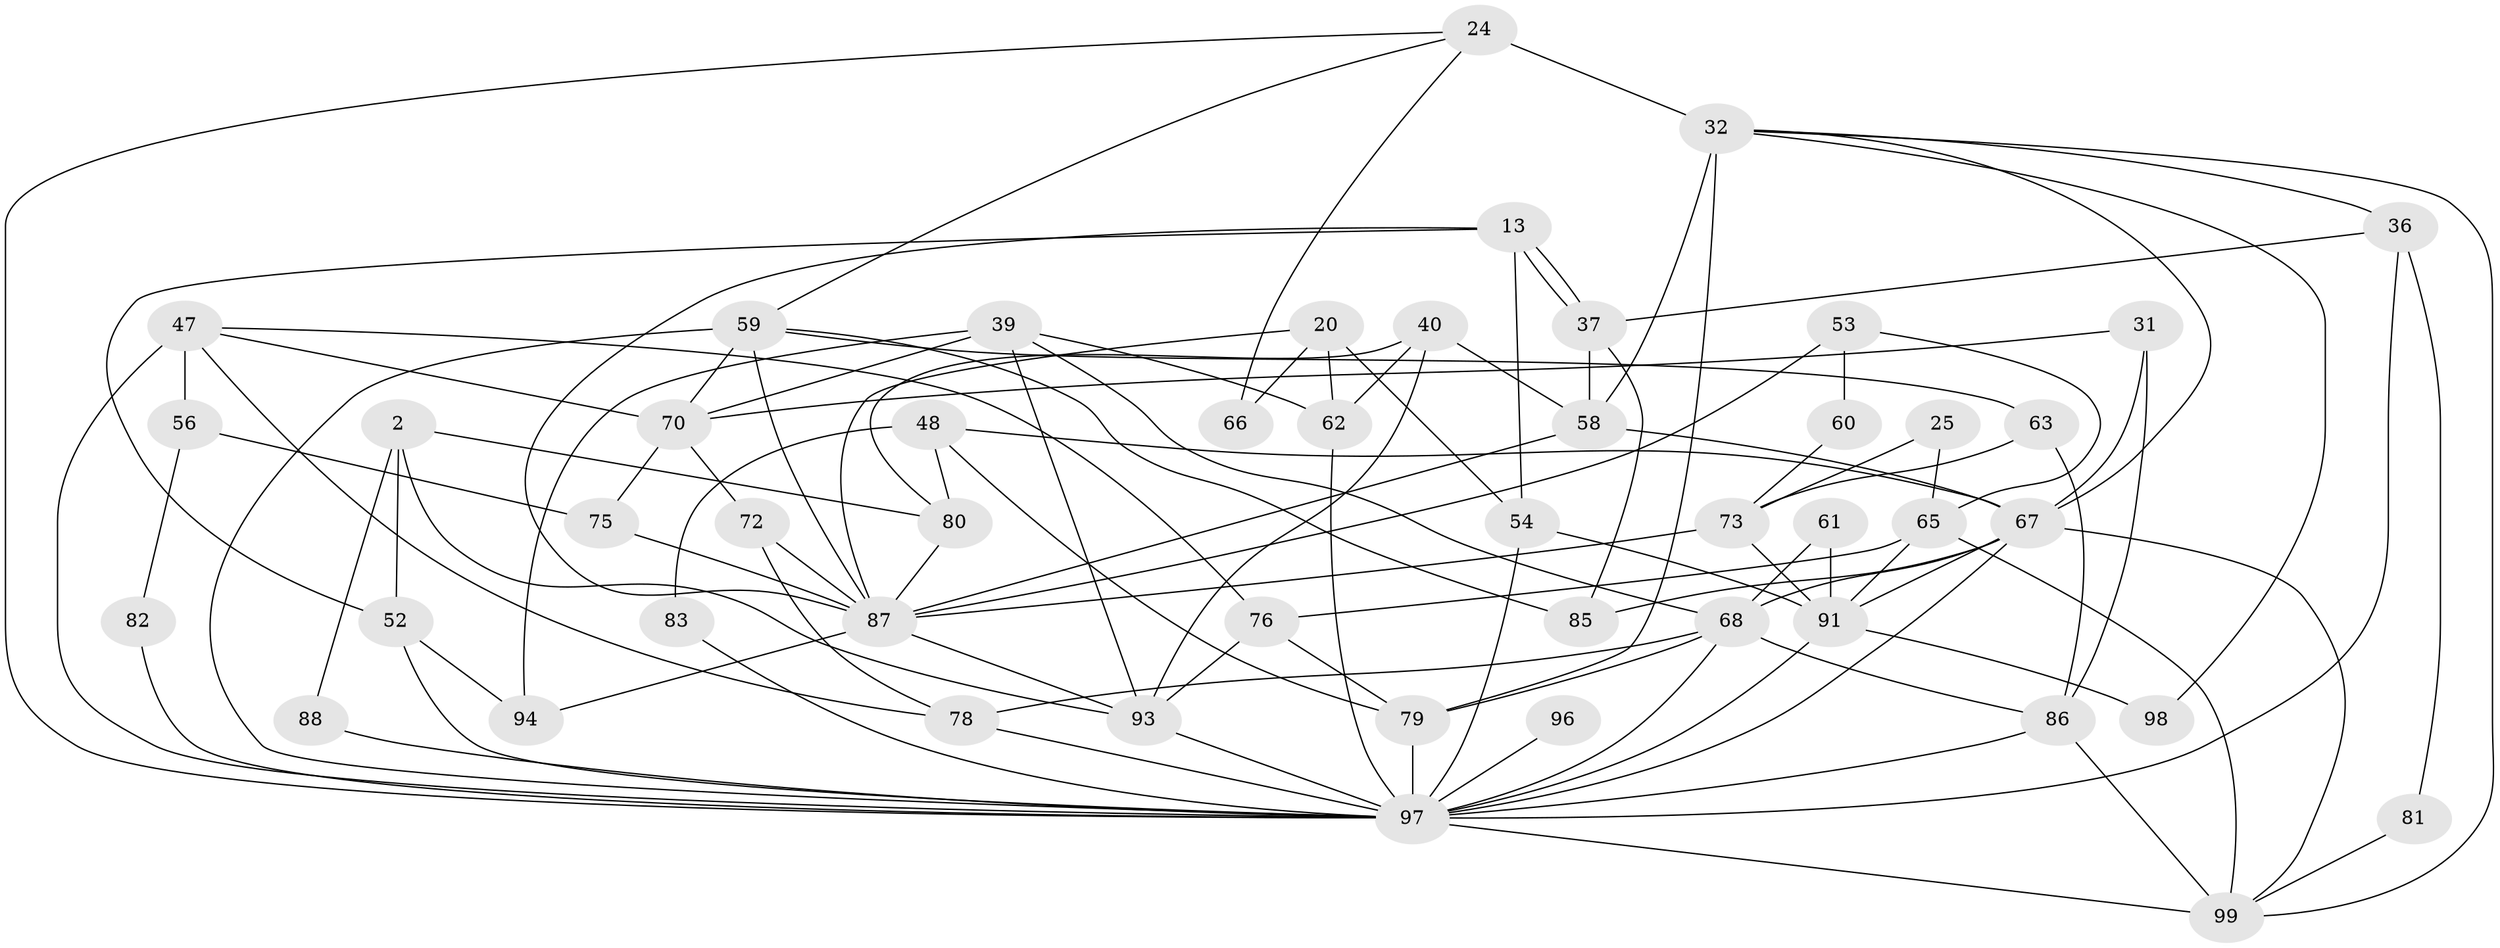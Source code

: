 // original degree distribution, {2: 0.1919191919191919, 4: 0.20202020202020202, 6: 0.09090909090909091, 7: 0.06060606060606061, 5: 0.13131313131313133, 9: 0.010101010101010102, 3: 0.2828282828282828, 8: 0.030303030303030304}
// Generated by graph-tools (version 1.1) at 2025/49/03/09/25 04:49:45]
// undirected, 49 vertices, 110 edges
graph export_dot {
graph [start="1"]
  node [color=gray90,style=filled];
  2;
  13;
  20;
  24 [super="+10"];
  25;
  31;
  32 [super="+30"];
  36;
  37;
  39;
  40;
  47 [super="+11"];
  48;
  52;
  53;
  54 [super="+17"];
  56;
  58 [super="+42"];
  59 [super="+15"];
  60;
  61;
  62;
  63 [super="+28"];
  65;
  66;
  67 [super="+14+55"];
  68 [super="+29+57"];
  70 [super="+33+46"];
  72;
  73;
  75;
  76;
  78 [super="+5+18"];
  79 [super="+74+77"];
  80 [super="+50"];
  81;
  82;
  83;
  85;
  86 [super="+27"];
  87 [super="+41+49+64"];
  88;
  91 [super="+3+7+71+69"];
  93;
  94 [super="+23"];
  96;
  97 [super="+45+92+95"];
  98;
  99 [super="+89"];
  2 -- 52;
  2 -- 93;
  2 -- 88;
  2 -- 80;
  13 -- 37;
  13 -- 37;
  13 -- 52;
  13 -- 54;
  13 -- 87;
  20 -- 62;
  20 -- 66;
  20 -- 54;
  20 -- 87;
  24 -- 59;
  24 -- 32 [weight=3];
  24 -- 66;
  24 -- 97;
  25 -- 65;
  25 -- 73;
  31 -- 86;
  31 -- 70;
  31 -- 67;
  32 -- 58;
  32 -- 67 [weight=2];
  32 -- 98;
  32 -- 99;
  32 -- 36;
  32 -- 79 [weight=2];
  36 -- 37;
  36 -- 81;
  36 -- 97;
  37 -- 85;
  37 -- 58;
  39 -- 93;
  39 -- 62;
  39 -- 94;
  39 -- 70 [weight=2];
  39 -- 68 [weight=2];
  40 -- 93;
  40 -- 62;
  40 -- 80;
  40 -- 58;
  47 -- 70 [weight=2];
  47 -- 56;
  47 -- 76;
  47 -- 78;
  47 -- 97 [weight=5];
  48 -- 80 [weight=2];
  48 -- 79;
  48 -- 67 [weight=2];
  48 -- 83;
  52 -- 94;
  52 -- 97;
  53 -- 65;
  53 -- 60;
  53 -- 87;
  54 -- 97 [weight=2];
  54 -- 91 [weight=2];
  56 -- 75;
  56 -- 82;
  58 -- 87 [weight=2];
  58 -- 67;
  59 -- 85;
  59 -- 87 [weight=4];
  59 -- 97 [weight=4];
  59 -- 63;
  59 -- 70;
  60 -- 73;
  61 -- 68;
  61 -- 91;
  62 -- 97;
  63 -- 73;
  63 -- 86;
  65 -- 76;
  65 -- 91;
  65 -- 99;
  67 -- 68 [weight=2];
  67 -- 85;
  67 -- 97 [weight=2];
  67 -- 99;
  67 -- 91;
  68 -- 86;
  68 -- 78;
  68 -- 79;
  68 -- 97;
  70 -- 72;
  70 -- 75;
  72 -- 78;
  72 -- 87;
  73 -- 87;
  73 -- 91;
  75 -- 87;
  76 -- 93;
  76 -- 79;
  78 -- 97;
  79 -- 97 [weight=4];
  80 -- 87;
  81 -- 99;
  82 -- 97;
  83 -- 97;
  86 -- 97;
  86 -- 99 [weight=2];
  87 -- 93 [weight=2];
  87 -- 94;
  88 -- 97;
  91 -- 98;
  91 -- 97 [weight=5];
  93 -- 97 [weight=2];
  96 -- 97 [weight=2];
  97 -- 99 [weight=2];
}
